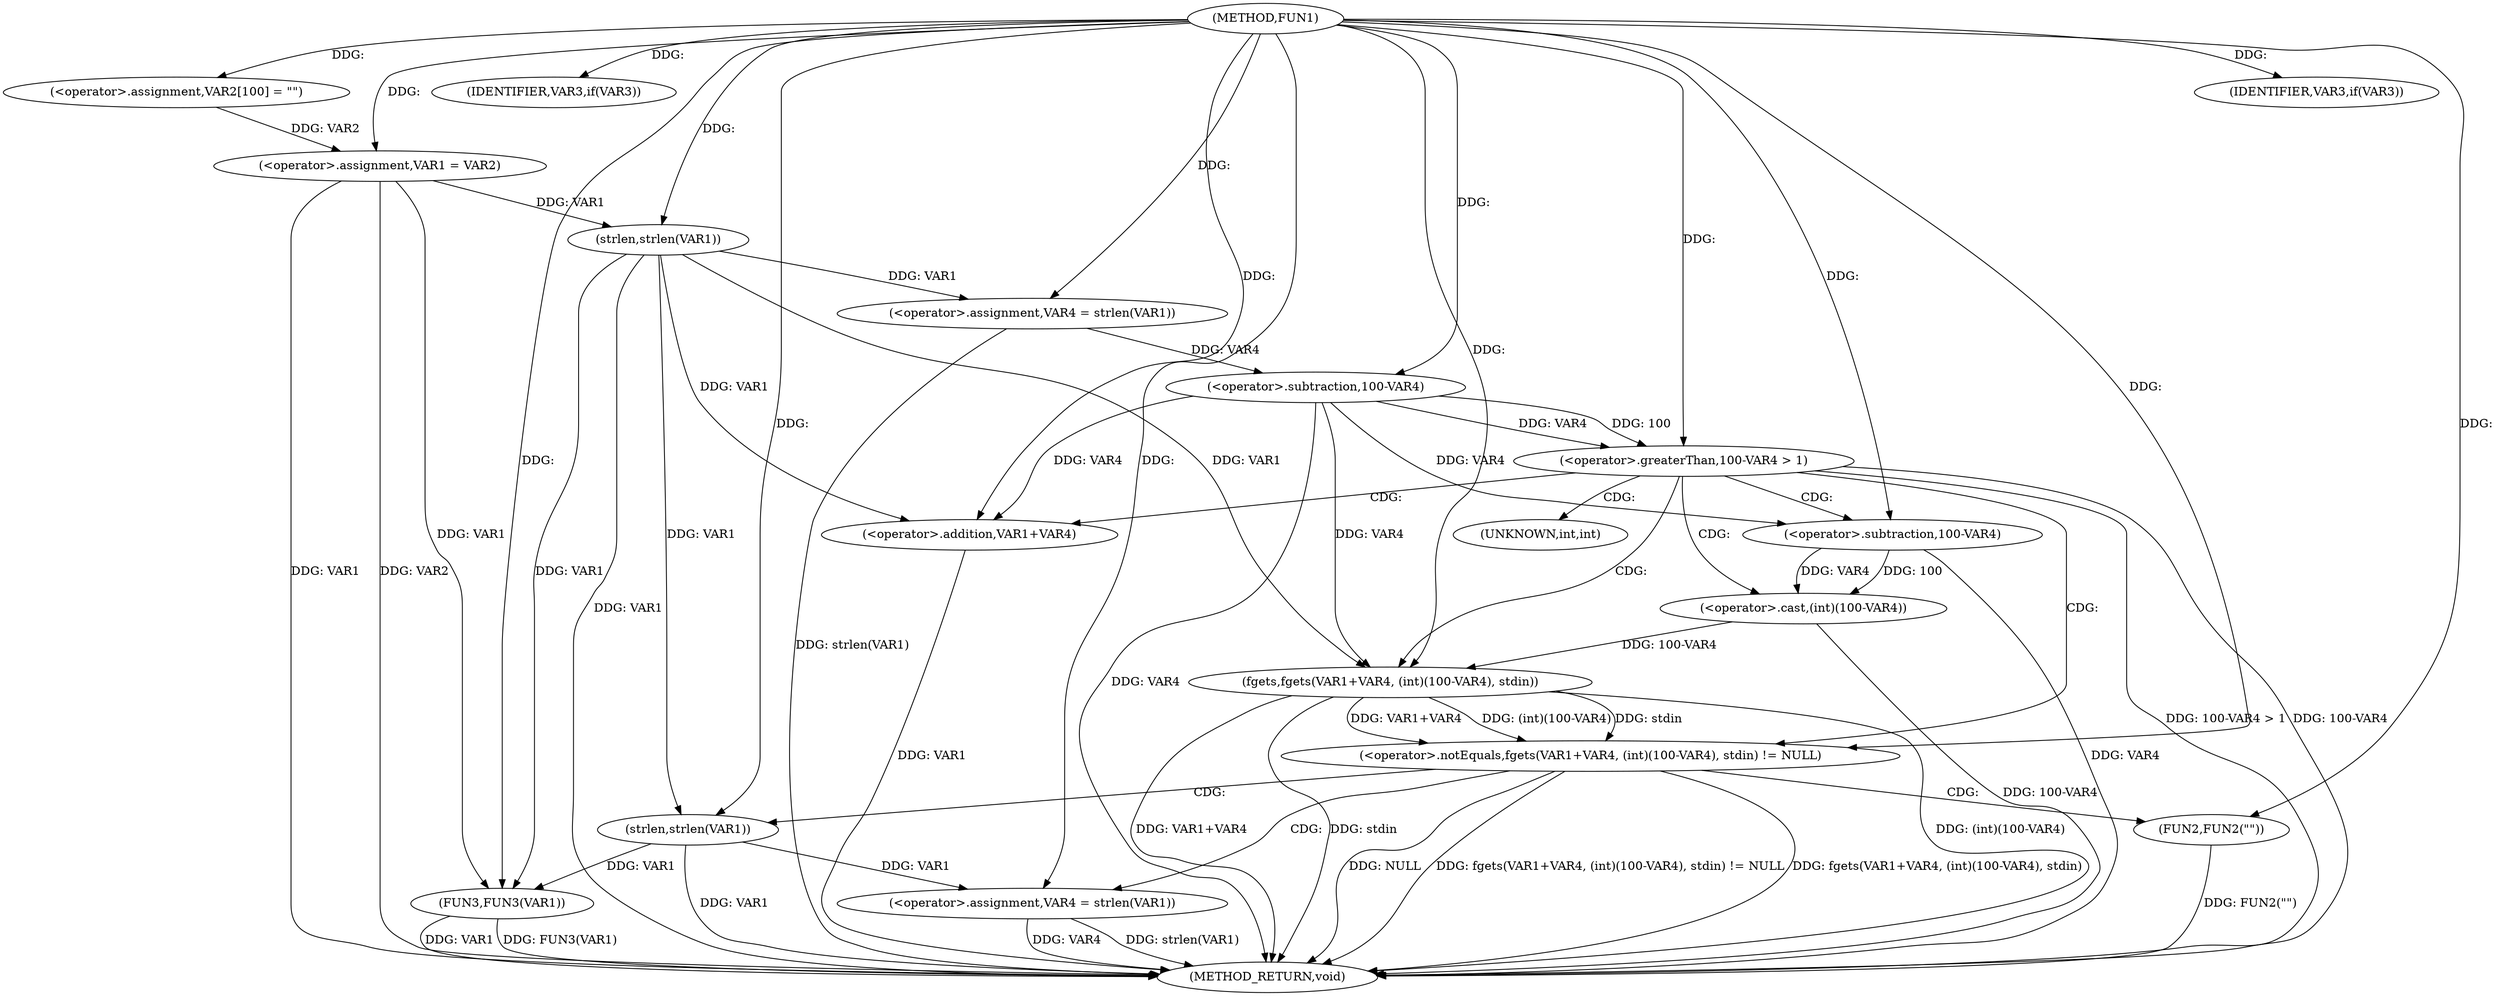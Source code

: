 digraph FUN1 {  
"1000100" [label = "(METHOD,FUN1)" ]
"1000154" [label = "(METHOD_RETURN,void)" ]
"1000104" [label = "(<operator>.assignment,VAR2[100] = \"\")" ]
"1000107" [label = "(<operator>.assignment,VAR1 = VAR2)" ]
"1000111" [label = "(IDENTIFIER,VAR3,if(VAR3))" ]
"1000115" [label = "(<operator>.assignment,VAR4 = strlen(VAR1))" ]
"1000117" [label = "(strlen,strlen(VAR1))" ]
"1000120" [label = "(<operator>.greaterThan,100-VAR4 > 1)" ]
"1000121" [label = "(<operator>.subtraction,100-VAR4)" ]
"1000127" [label = "(<operator>.notEquals,fgets(VAR1+VAR4, (int)(100-VAR4), stdin) != NULL)" ]
"1000128" [label = "(fgets,fgets(VAR1+VAR4, (int)(100-VAR4), stdin))" ]
"1000129" [label = "(<operator>.addition,VAR1+VAR4)" ]
"1000132" [label = "(<operator>.cast,(int)(100-VAR4))" ]
"1000134" [label = "(<operator>.subtraction,100-VAR4)" ]
"1000140" [label = "(<operator>.assignment,VAR4 = strlen(VAR1))" ]
"1000142" [label = "(strlen,strlen(VAR1))" ]
"1000147" [label = "(FUN2,FUN2(\"\"))" ]
"1000150" [label = "(IDENTIFIER,VAR3,if(VAR3))" ]
"1000152" [label = "(FUN3,FUN3(VAR1))" ]
"1000133" [label = "(UNKNOWN,int,int)" ]
  "1000115" -> "1000154"  [ label = "DDG: strlen(VAR1)"] 
  "1000129" -> "1000154"  [ label = "DDG: VAR1"] 
  "1000140" -> "1000154"  [ label = "DDG: strlen(VAR1)"] 
  "1000107" -> "1000154"  [ label = "DDG: VAR1"] 
  "1000117" -> "1000154"  [ label = "DDG: VAR1"] 
  "1000120" -> "1000154"  [ label = "DDG: 100-VAR4 > 1"] 
  "1000147" -> "1000154"  [ label = "DDG: FUN2(\"\")"] 
  "1000121" -> "1000154"  [ label = "DDG: VAR4"] 
  "1000128" -> "1000154"  [ label = "DDG: (int)(100-VAR4)"] 
  "1000140" -> "1000154"  [ label = "DDG: VAR4"] 
  "1000152" -> "1000154"  [ label = "DDG: FUN3(VAR1)"] 
  "1000128" -> "1000154"  [ label = "DDG: VAR1+VAR4"] 
  "1000132" -> "1000154"  [ label = "DDG: 100-VAR4"] 
  "1000120" -> "1000154"  [ label = "DDG: 100-VAR4"] 
  "1000127" -> "1000154"  [ label = "DDG: fgets(VAR1+VAR4, (int)(100-VAR4), stdin) != NULL"] 
  "1000152" -> "1000154"  [ label = "DDG: VAR1"] 
  "1000142" -> "1000154"  [ label = "DDG: VAR1"] 
  "1000134" -> "1000154"  [ label = "DDG: VAR4"] 
  "1000127" -> "1000154"  [ label = "DDG: fgets(VAR1+VAR4, (int)(100-VAR4), stdin)"] 
  "1000127" -> "1000154"  [ label = "DDG: NULL"] 
  "1000128" -> "1000154"  [ label = "DDG: stdin"] 
  "1000107" -> "1000154"  [ label = "DDG: VAR2"] 
  "1000100" -> "1000104"  [ label = "DDG: "] 
  "1000104" -> "1000107"  [ label = "DDG: VAR2"] 
  "1000100" -> "1000107"  [ label = "DDG: "] 
  "1000100" -> "1000111"  [ label = "DDG: "] 
  "1000117" -> "1000115"  [ label = "DDG: VAR1"] 
  "1000100" -> "1000115"  [ label = "DDG: "] 
  "1000107" -> "1000117"  [ label = "DDG: VAR1"] 
  "1000100" -> "1000117"  [ label = "DDG: "] 
  "1000121" -> "1000120"  [ label = "DDG: 100"] 
  "1000121" -> "1000120"  [ label = "DDG: VAR4"] 
  "1000100" -> "1000121"  [ label = "DDG: "] 
  "1000115" -> "1000121"  [ label = "DDG: VAR4"] 
  "1000100" -> "1000120"  [ label = "DDG: "] 
  "1000128" -> "1000127"  [ label = "DDG: VAR1+VAR4"] 
  "1000128" -> "1000127"  [ label = "DDG: (int)(100-VAR4)"] 
  "1000128" -> "1000127"  [ label = "DDG: stdin"] 
  "1000117" -> "1000128"  [ label = "DDG: VAR1"] 
  "1000100" -> "1000128"  [ label = "DDG: "] 
  "1000121" -> "1000128"  [ label = "DDG: VAR4"] 
  "1000117" -> "1000129"  [ label = "DDG: VAR1"] 
  "1000100" -> "1000129"  [ label = "DDG: "] 
  "1000121" -> "1000129"  [ label = "DDG: VAR4"] 
  "1000132" -> "1000128"  [ label = "DDG: 100-VAR4"] 
  "1000134" -> "1000132"  [ label = "DDG: 100"] 
  "1000134" -> "1000132"  [ label = "DDG: VAR4"] 
  "1000100" -> "1000134"  [ label = "DDG: "] 
  "1000121" -> "1000134"  [ label = "DDG: VAR4"] 
  "1000100" -> "1000127"  [ label = "DDG: "] 
  "1000142" -> "1000140"  [ label = "DDG: VAR1"] 
  "1000100" -> "1000140"  [ label = "DDG: "] 
  "1000100" -> "1000142"  [ label = "DDG: "] 
  "1000117" -> "1000142"  [ label = "DDG: VAR1"] 
  "1000100" -> "1000147"  [ label = "DDG: "] 
  "1000100" -> "1000150"  [ label = "DDG: "] 
  "1000107" -> "1000152"  [ label = "DDG: VAR1"] 
  "1000117" -> "1000152"  [ label = "DDG: VAR1"] 
  "1000142" -> "1000152"  [ label = "DDG: VAR1"] 
  "1000100" -> "1000152"  [ label = "DDG: "] 
  "1000120" -> "1000127"  [ label = "CDG: "] 
  "1000120" -> "1000132"  [ label = "CDG: "] 
  "1000120" -> "1000128"  [ label = "CDG: "] 
  "1000120" -> "1000129"  [ label = "CDG: "] 
  "1000120" -> "1000133"  [ label = "CDG: "] 
  "1000120" -> "1000134"  [ label = "CDG: "] 
  "1000127" -> "1000142"  [ label = "CDG: "] 
  "1000127" -> "1000147"  [ label = "CDG: "] 
  "1000127" -> "1000140"  [ label = "CDG: "] 
}
